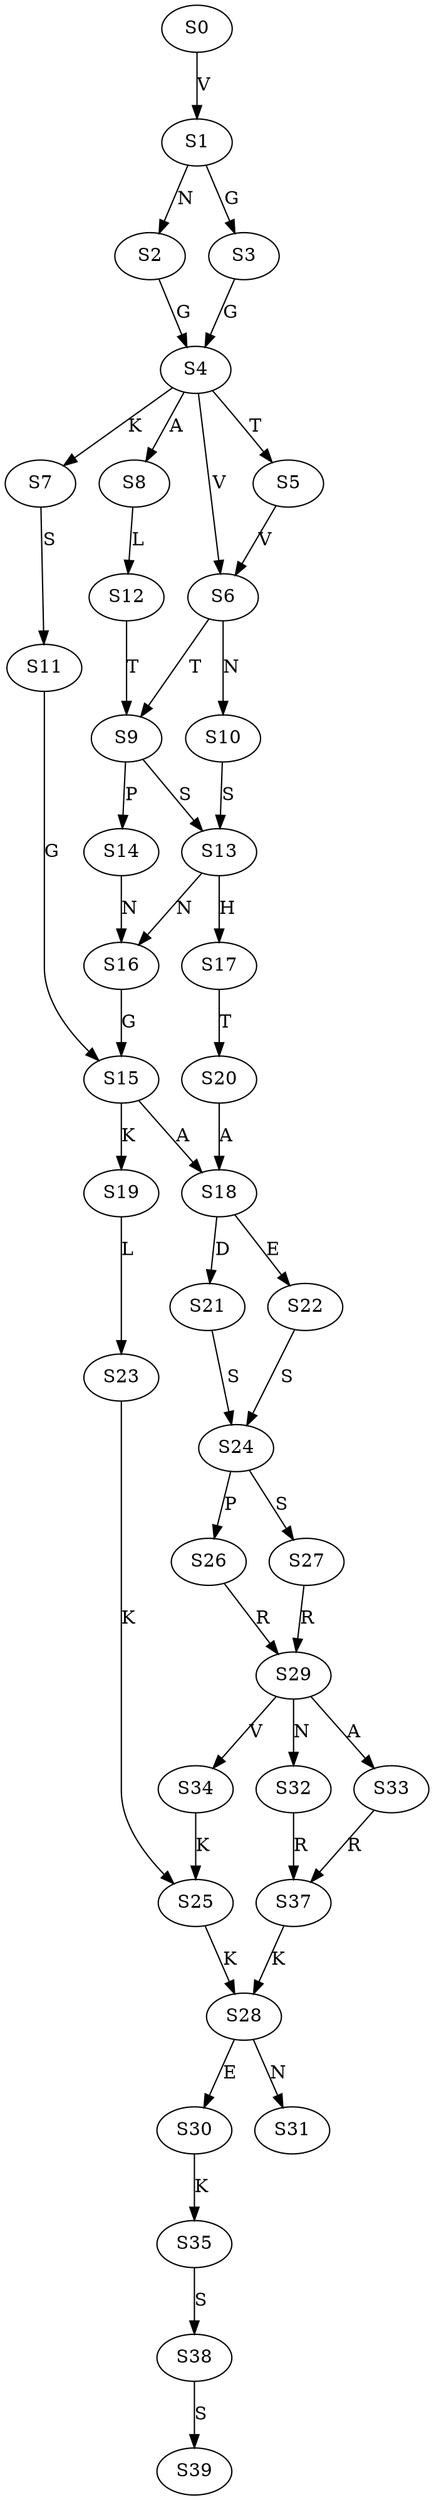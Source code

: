 strict digraph  {
	S0 -> S1 [ label = V ];
	S1 -> S2 [ label = N ];
	S1 -> S3 [ label = G ];
	S2 -> S4 [ label = G ];
	S3 -> S4 [ label = G ];
	S4 -> S5 [ label = T ];
	S4 -> S6 [ label = V ];
	S4 -> S7 [ label = K ];
	S4 -> S8 [ label = A ];
	S5 -> S6 [ label = V ];
	S6 -> S9 [ label = T ];
	S6 -> S10 [ label = N ];
	S7 -> S11 [ label = S ];
	S8 -> S12 [ label = L ];
	S9 -> S13 [ label = S ];
	S9 -> S14 [ label = P ];
	S10 -> S13 [ label = S ];
	S11 -> S15 [ label = G ];
	S12 -> S9 [ label = T ];
	S13 -> S16 [ label = N ];
	S13 -> S17 [ label = H ];
	S14 -> S16 [ label = N ];
	S15 -> S18 [ label = A ];
	S15 -> S19 [ label = K ];
	S16 -> S15 [ label = G ];
	S17 -> S20 [ label = T ];
	S18 -> S21 [ label = D ];
	S18 -> S22 [ label = E ];
	S19 -> S23 [ label = L ];
	S20 -> S18 [ label = A ];
	S21 -> S24 [ label = S ];
	S22 -> S24 [ label = S ];
	S23 -> S25 [ label = K ];
	S24 -> S26 [ label = P ];
	S24 -> S27 [ label = S ];
	S25 -> S28 [ label = K ];
	S26 -> S29 [ label = R ];
	S27 -> S29 [ label = R ];
	S28 -> S30 [ label = E ];
	S28 -> S31 [ label = N ];
	S29 -> S32 [ label = N ];
	S29 -> S33 [ label = A ];
	S29 -> S34 [ label = V ];
	S30 -> S35 [ label = K ];
	S32 -> S37 [ label = R ];
	S33 -> S37 [ label = R ];
	S34 -> S25 [ label = K ];
	S35 -> S38 [ label = S ];
	S37 -> S28 [ label = K ];
	S38 -> S39 [ label = S ];
}
